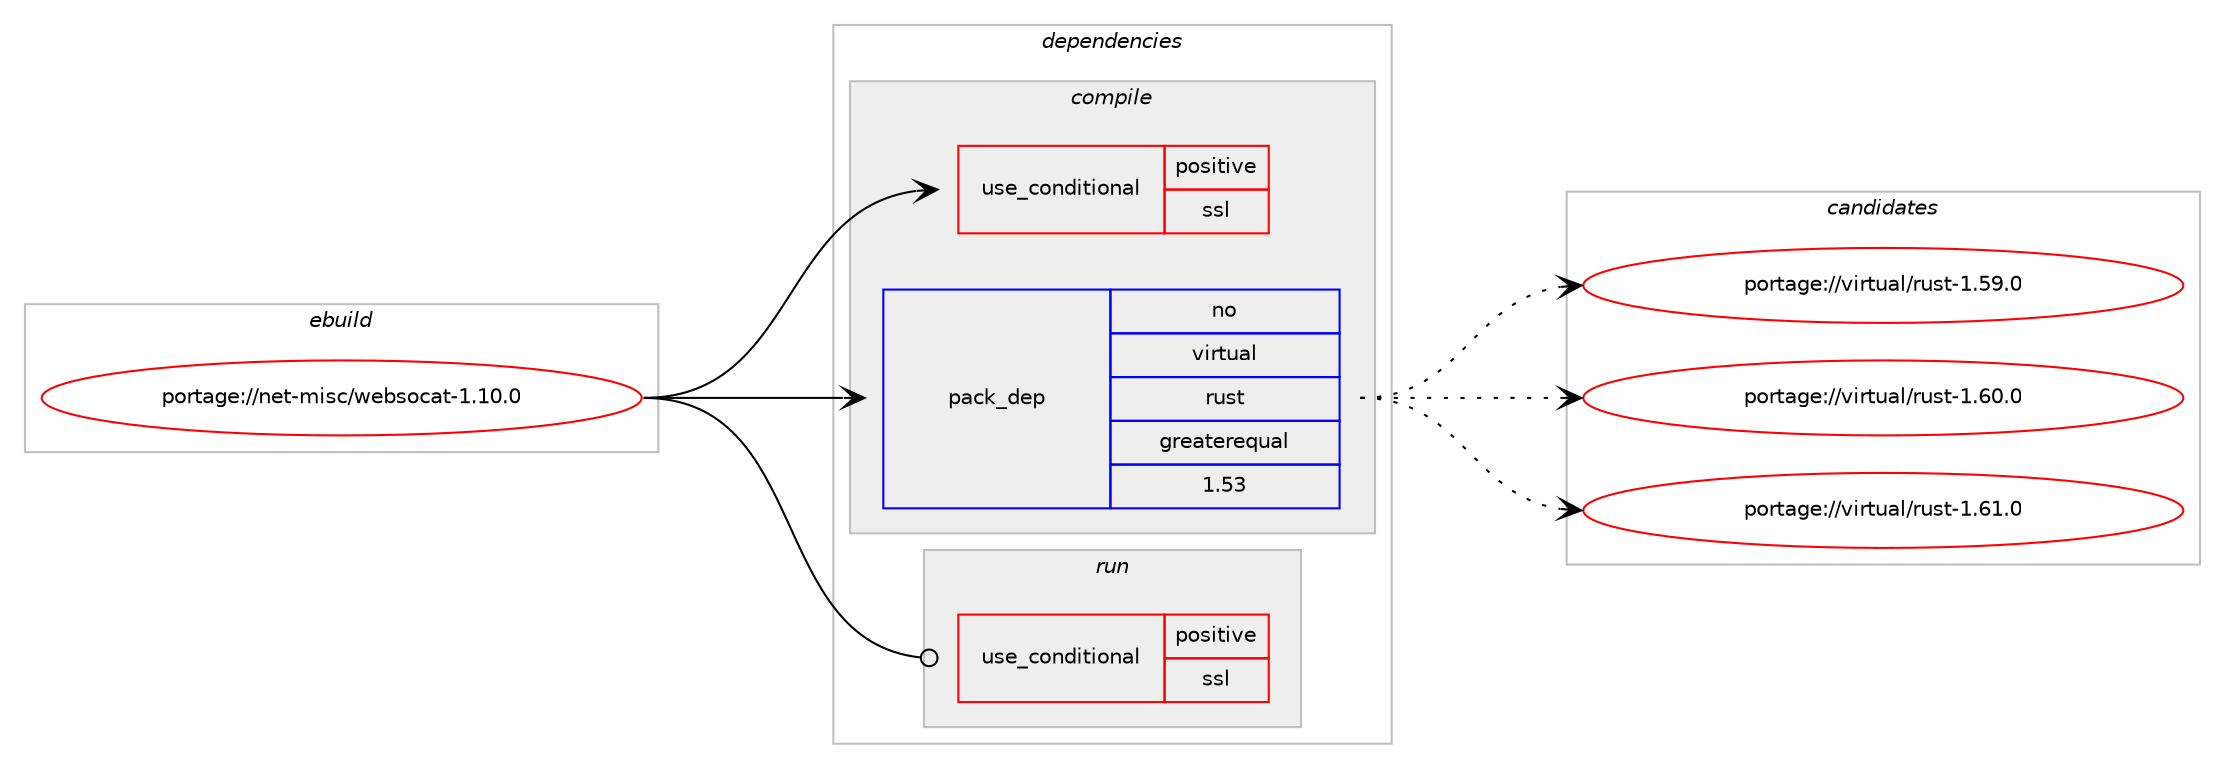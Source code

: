 digraph prolog {

# *************
# Graph options
# *************

newrank=true;
concentrate=true;
compound=true;
graph [rankdir=LR,fontname=Helvetica,fontsize=10,ranksep=1.5];#, ranksep=2.5, nodesep=0.2];
edge  [arrowhead=vee];
node  [fontname=Helvetica,fontsize=10];

# **********
# The ebuild
# **********

subgraph cluster_leftcol {
color=gray;
rank=same;
label=<<i>ebuild</i>>;
id [label="portage://net-misc/websocat-1.10.0", color=red, width=4, href="../net-misc/websocat-1.10.0.svg"];
}

# ****************
# The dependencies
# ****************

subgraph cluster_midcol {
color=gray;
label=<<i>dependencies</i>>;
subgraph cluster_compile {
fillcolor="#eeeeee";
style=filled;
label=<<i>compile</i>>;
subgraph cond1619 {
dependency2316 [label=<<TABLE BORDER="0" CELLBORDER="1" CELLSPACING="0" CELLPADDING="4"><TR><TD ROWSPAN="3" CELLPADDING="10">use_conditional</TD></TR><TR><TD>positive</TD></TR><TR><TD>ssl</TD></TR></TABLE>>, shape=none, color=red];
# *** BEGIN UNKNOWN DEPENDENCY TYPE (TODO) ***
# dependency2316 -> package_dependency(portage://net-misc/websocat-1.10.0,install,no,dev-libs,openssl,none,[,,],[slot(0),equal],[])
# *** END UNKNOWN DEPENDENCY TYPE (TODO) ***

}
id:e -> dependency2316:w [weight=20,style="solid",arrowhead="vee"];
subgraph pack688 {
dependency2317 [label=<<TABLE BORDER="0" CELLBORDER="1" CELLSPACING="0" CELLPADDING="4" WIDTH="220"><TR><TD ROWSPAN="6" CELLPADDING="30">pack_dep</TD></TR><TR><TD WIDTH="110">no</TD></TR><TR><TD>virtual</TD></TR><TR><TD>rust</TD></TR><TR><TD>greaterequal</TD></TR><TR><TD>1.53</TD></TR></TABLE>>, shape=none, color=blue];
}
id:e -> dependency2317:w [weight=20,style="solid",arrowhead="vee"];
}
subgraph cluster_compileandrun {
fillcolor="#eeeeee";
style=filled;
label=<<i>compile and run</i>>;
}
subgraph cluster_run {
fillcolor="#eeeeee";
style=filled;
label=<<i>run</i>>;
subgraph cond1620 {
dependency2318 [label=<<TABLE BORDER="0" CELLBORDER="1" CELLSPACING="0" CELLPADDING="4"><TR><TD ROWSPAN="3" CELLPADDING="10">use_conditional</TD></TR><TR><TD>positive</TD></TR><TR><TD>ssl</TD></TR></TABLE>>, shape=none, color=red];
# *** BEGIN UNKNOWN DEPENDENCY TYPE (TODO) ***
# dependency2318 -> package_dependency(portage://net-misc/websocat-1.10.0,run,no,dev-libs,openssl,none,[,,],[slot(0),equal],[])
# *** END UNKNOWN DEPENDENCY TYPE (TODO) ***

}
id:e -> dependency2318:w [weight=20,style="solid",arrowhead="odot"];
}
}

# **************
# The candidates
# **************

subgraph cluster_choices {
rank=same;
color=gray;
label=<<i>candidates</i>>;

subgraph choice688 {
color=black;
nodesep=1;
choice118105114116117971084711411711511645494653574648 [label="portage://virtual/rust-1.59.0", color=red, width=4,href="../virtual/rust-1.59.0.svg"];
choice118105114116117971084711411711511645494654484648 [label="portage://virtual/rust-1.60.0", color=red, width=4,href="../virtual/rust-1.60.0.svg"];
choice118105114116117971084711411711511645494654494648 [label="portage://virtual/rust-1.61.0", color=red, width=4,href="../virtual/rust-1.61.0.svg"];
dependency2317:e -> choice118105114116117971084711411711511645494653574648:w [style=dotted,weight="100"];
dependency2317:e -> choice118105114116117971084711411711511645494654484648:w [style=dotted,weight="100"];
dependency2317:e -> choice118105114116117971084711411711511645494654494648:w [style=dotted,weight="100"];
}
}

}
